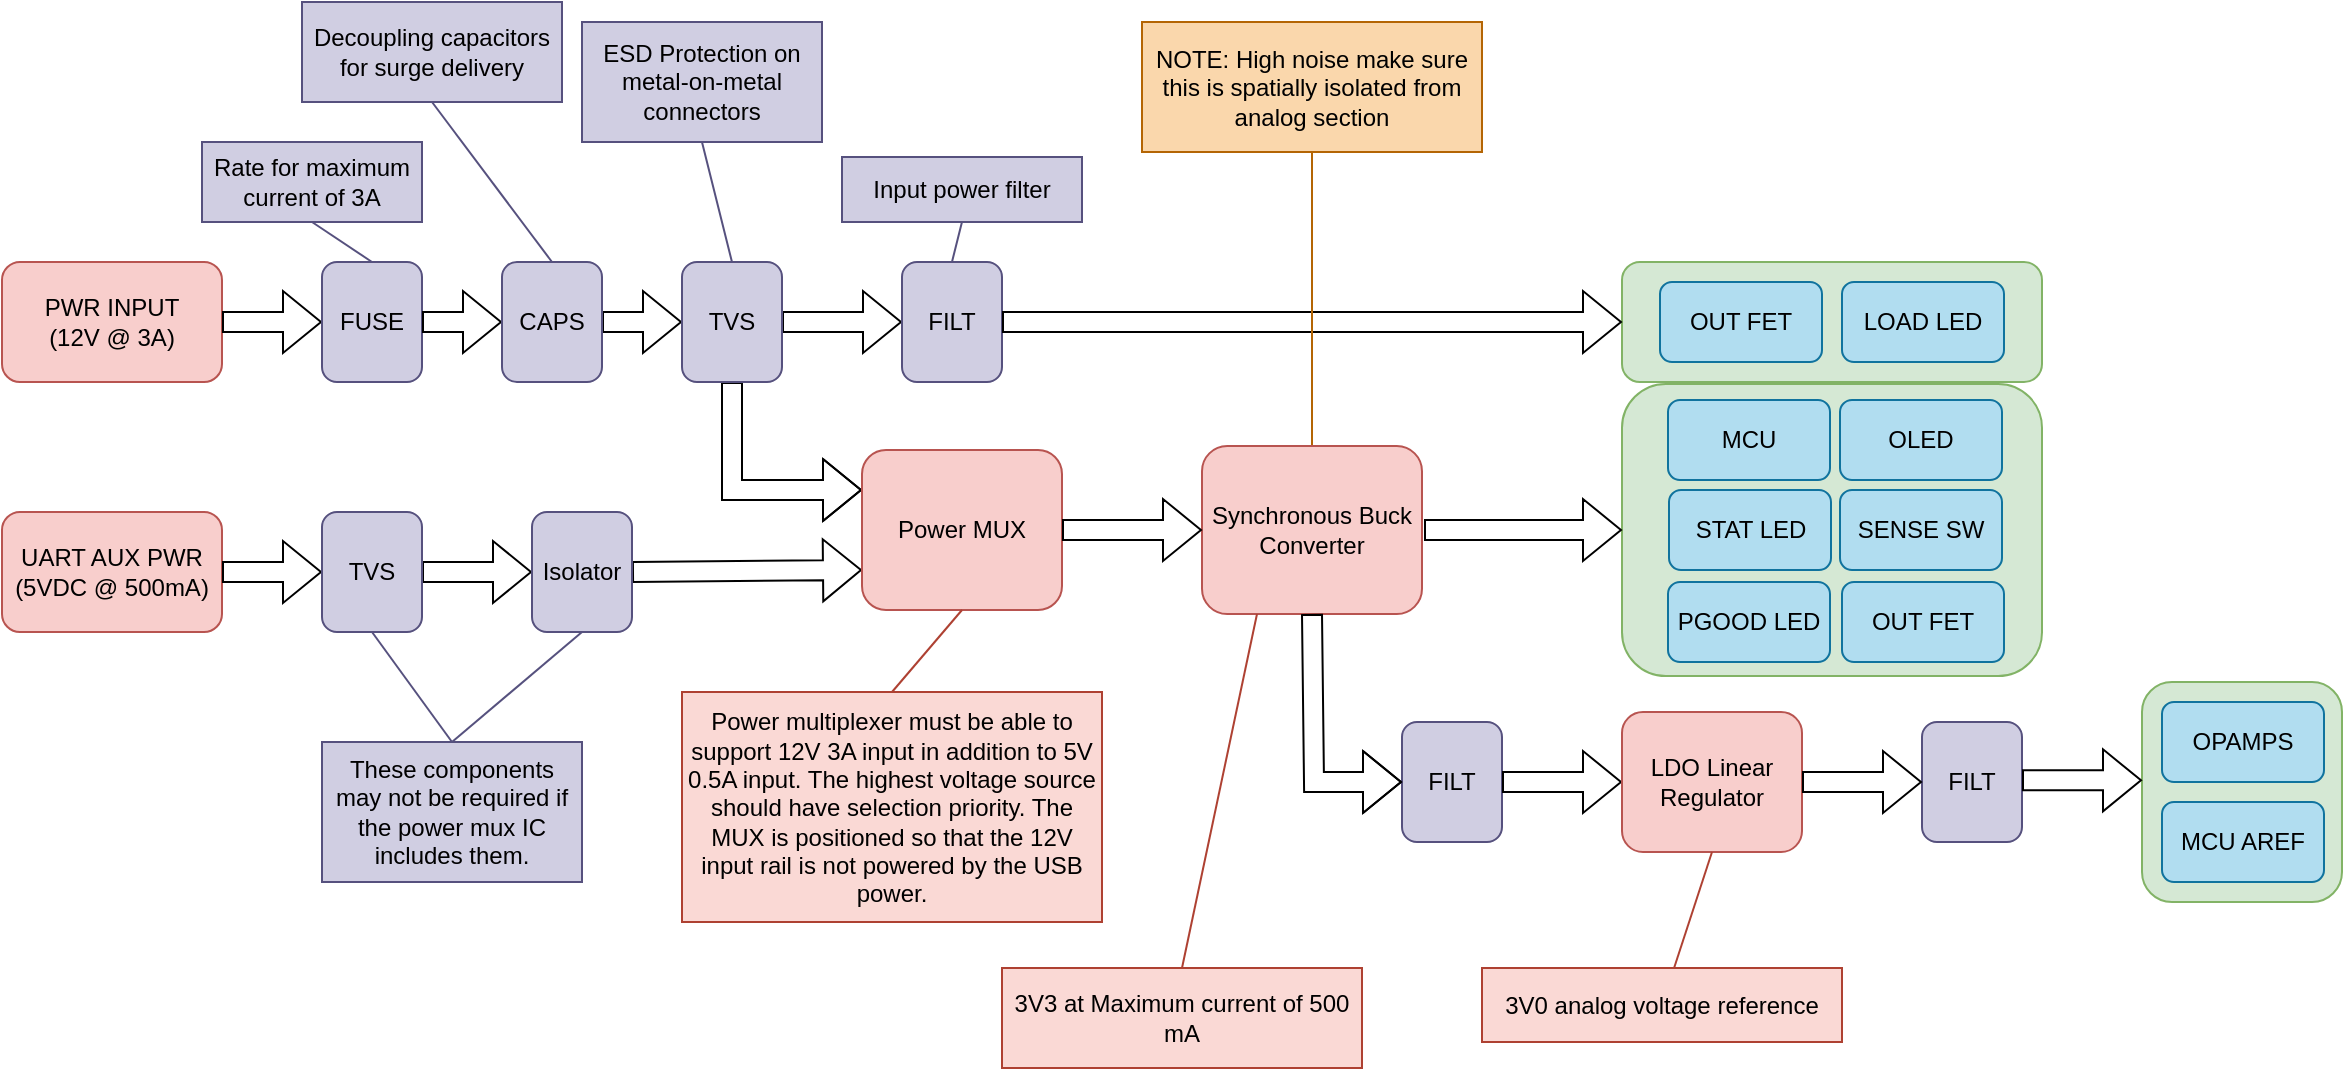 <mxfile version="21.6.3" type="github">
  <diagram name="Page-1" id="2cvKEyg1qjpxXtNKsSZw">
    <mxGraphModel dx="901" dy="556" grid="1" gridSize="10" guides="1" tooltips="1" connect="1" arrows="1" fold="1" page="1" pageScale="1" pageWidth="850" pageHeight="1100" math="0" shadow="0">
      <root>
        <mxCell id="0" />
        <mxCell id="1" parent="0" />
        <mxCell id="by1AhoUI2fDS6oZb-t9W-117" value="" style="rounded=1;whiteSpace=wrap;html=1;fillColor=#d5e8d4;strokeColor=#82b366;" vertex="1" parent="1">
          <mxGeometry x="1080" y="370" width="100" height="110" as="geometry" />
        </mxCell>
        <mxCell id="by1AhoUI2fDS6oZb-t9W-116" value="" style="rounded=1;whiteSpace=wrap;html=1;fillColor=#d5e8d4;strokeColor=#82b366;" vertex="1" parent="1">
          <mxGeometry x="820" y="221" width="210" height="146" as="geometry" />
        </mxCell>
        <mxCell id="by1AhoUI2fDS6oZb-t9W-115" value="" style="rounded=1;whiteSpace=wrap;html=1;fillColor=#d5e8d4;strokeColor=#82b366;" vertex="1" parent="1">
          <mxGeometry x="820" y="160" width="210" height="60" as="geometry" />
        </mxCell>
        <mxCell id="by1AhoUI2fDS6oZb-t9W-1" value="PWR INPUT&lt;br&gt;(12V @&amp;nbsp;3A)" style="rounded=1;whiteSpace=wrap;html=1;fillColor=#f8cecc;strokeColor=#b85450;" vertex="1" parent="1">
          <mxGeometry x="10" y="160" width="110" height="60" as="geometry" />
        </mxCell>
        <mxCell id="by1AhoUI2fDS6oZb-t9W-6" value="" style="shape=flexArrow;endArrow=classic;html=1;rounded=0;exitX=1;exitY=0.5;exitDx=0;exitDy=0;" edge="1" parent="1" source="by1AhoUI2fDS6oZb-t9W-60" target="by1AhoUI2fDS6oZb-t9W-21">
          <mxGeometry width="50" height="50" relative="1" as="geometry">
            <mxPoint x="230" y="190" as="sourcePoint" />
            <mxPoint x="340" y="190" as="targetPoint" />
          </mxGeometry>
        </mxCell>
        <mxCell id="by1AhoUI2fDS6oZb-t9W-14" value="" style="shape=flexArrow;endArrow=classic;html=1;rounded=0;entryX=0;entryY=0.5;entryDx=0;entryDy=0;exitX=1;exitY=0.5;exitDx=0;exitDy=0;" edge="1" parent="1" source="by1AhoUI2fDS6oZb-t9W-53">
          <mxGeometry width="50" height="50" relative="1" as="geometry">
            <mxPoint x="150" y="190" as="sourcePoint" />
            <mxPoint x="180" y="190" as="targetPoint" />
          </mxGeometry>
        </mxCell>
        <mxCell id="by1AhoUI2fDS6oZb-t9W-21" value="FILT" style="rounded=1;whiteSpace=wrap;html=1;fillColor=#d0cee2;strokeColor=#56517e;" vertex="1" parent="1">
          <mxGeometry x="460" y="160" width="50" height="60" as="geometry" />
        </mxCell>
        <mxCell id="by1AhoUI2fDS6oZb-t9W-23" value="" style="shape=flexArrow;endArrow=classic;html=1;rounded=0;entryX=0;entryY=0.25;entryDx=0;entryDy=0;exitX=0.5;exitY=1;exitDx=0;exitDy=0;" edge="1" parent="1" source="by1AhoUI2fDS6oZb-t9W-60" target="by1AhoUI2fDS6oZb-t9W-94">
          <mxGeometry width="50" height="50" relative="1" as="geometry">
            <mxPoint x="480" y="410" as="sourcePoint" />
            <mxPoint x="430" y="274" as="targetPoint" />
            <Array as="points">
              <mxPoint x="375" y="274" />
            </Array>
          </mxGeometry>
        </mxCell>
        <mxCell id="by1AhoUI2fDS6oZb-t9W-37" value="UART AUX PWR&lt;br&gt;(5VDC @ 500mA)" style="rounded=1;whiteSpace=wrap;html=1;fillColor=#f8cecc;strokeColor=#b85450;" vertex="1" parent="1">
          <mxGeometry x="10" y="285" width="110" height="60" as="geometry" />
        </mxCell>
        <mxCell id="by1AhoUI2fDS6oZb-t9W-38" value="" style="shape=flexArrow;endArrow=classic;html=1;rounded=0;entryX=0;entryY=0.75;entryDx=0;entryDy=0;exitX=1;exitY=0.5;exitDx=0;exitDy=0;" edge="1" parent="1" source="by1AhoUI2fDS6oZb-t9W-51" target="by1AhoUI2fDS6oZb-t9W-94">
          <mxGeometry width="50" height="50" relative="1" as="geometry">
            <mxPoint x="300" y="520" as="sourcePoint" />
            <mxPoint x="430" y="314" as="targetPoint" />
            <Array as="points" />
          </mxGeometry>
        </mxCell>
        <mxCell id="by1AhoUI2fDS6oZb-t9W-39" value="LOAD LED" style="rounded=1;whiteSpace=wrap;html=1;fillColor=#b1ddf0;strokeColor=#10739e;" vertex="1" parent="1">
          <mxGeometry x="930" y="170" width="81" height="40" as="geometry" />
        </mxCell>
        <mxCell id="by1AhoUI2fDS6oZb-t9W-52" value="" style="shape=flexArrow;endArrow=classic;html=1;rounded=0;entryX=0;entryY=0.5;entryDx=0;entryDy=0;exitX=1;exitY=0.5;exitDx=0;exitDy=0;" edge="1" parent="1" source="by1AhoUI2fDS6oZb-t9W-69" target="by1AhoUI2fDS6oZb-t9W-51">
          <mxGeometry width="50" height="50" relative="1" as="geometry">
            <mxPoint x="245" y="315" as="sourcePoint" />
            <mxPoint x="425" y="315" as="targetPoint" />
            <Array as="points" />
          </mxGeometry>
        </mxCell>
        <mxCell id="by1AhoUI2fDS6oZb-t9W-51" value="Isolator" style="rounded=1;whiteSpace=wrap;html=1;fillColor=#d0cee2;strokeColor=#56517e;" vertex="1" parent="1">
          <mxGeometry x="275" y="285" width="50" height="60" as="geometry" />
        </mxCell>
        <mxCell id="by1AhoUI2fDS6oZb-t9W-55" value="" style="shape=flexArrow;endArrow=classic;html=1;rounded=0;exitX=1;exitY=0.5;exitDx=0;exitDy=0;entryX=0;entryY=0.5;entryDx=0;entryDy=0;" edge="1" parent="1" source="by1AhoUI2fDS6oZb-t9W-21" target="by1AhoUI2fDS6oZb-t9W-115">
          <mxGeometry width="50" height="50" relative="1" as="geometry">
            <mxPoint x="350" y="190" as="sourcePoint" />
            <mxPoint x="620" y="190" as="targetPoint" />
          </mxGeometry>
        </mxCell>
        <mxCell id="by1AhoUI2fDS6oZb-t9W-56" value="NOTE: High noise make sure this is spatially isolated from analog section" style="text;html=1;strokeColor=#b46504;fillColor=#fad7ac;align=center;verticalAlign=middle;whiteSpace=wrap;rounded=0;" vertex="1" parent="1">
          <mxGeometry x="580" y="40" width="170" height="65" as="geometry" />
        </mxCell>
        <mxCell id="by1AhoUI2fDS6oZb-t9W-57" value="" style="endArrow=none;html=1;rounded=0;exitX=0.5;exitY=1;exitDx=0;exitDy=0;fillColor=#fad7ac;strokeColor=#b46504;" edge="1" parent="1" source="by1AhoUI2fDS6oZb-t9W-56" target="by1AhoUI2fDS6oZb-t9W-75">
          <mxGeometry width="50" height="50" relative="1" as="geometry">
            <mxPoint x="390" y="370" as="sourcePoint" />
            <mxPoint x="485" y="254" as="targetPoint" />
          </mxGeometry>
        </mxCell>
        <mxCell id="by1AhoUI2fDS6oZb-t9W-58" value="Rate for maximum current of 3A" style="text;html=1;strokeColor=#56517e;fillColor=#d0cee2;align=center;verticalAlign=middle;whiteSpace=wrap;rounded=0;" vertex="1" parent="1">
          <mxGeometry x="110" y="100" width="110" height="40" as="geometry" />
        </mxCell>
        <mxCell id="by1AhoUI2fDS6oZb-t9W-59" value="" style="endArrow=none;html=1;rounded=0;exitX=0.5;exitY=0;exitDx=0;exitDy=0;fillColor=#d0cee2;strokeColor=#56517e;entryX=0.5;entryY=1;entryDx=0;entryDy=0;" edge="1" parent="1" source="by1AhoUI2fDS6oZb-t9W-53" target="by1AhoUI2fDS6oZb-t9W-58">
          <mxGeometry width="50" height="50" relative="1" as="geometry">
            <mxPoint x="195" y="160" as="sourcePoint" />
            <mxPoint x="300" y="90" as="targetPoint" />
          </mxGeometry>
        </mxCell>
        <mxCell id="by1AhoUI2fDS6oZb-t9W-61" value="" style="shape=flexArrow;endArrow=classic;html=1;rounded=0;exitX=1;exitY=0.5;exitDx=0;exitDy=0;" edge="1" parent="1" source="by1AhoUI2fDS6oZb-t9W-109" target="by1AhoUI2fDS6oZb-t9W-60">
          <mxGeometry width="50" height="50" relative="1" as="geometry">
            <mxPoint x="230" y="190" as="sourcePoint" />
            <mxPoint x="350" y="190" as="targetPoint" />
          </mxGeometry>
        </mxCell>
        <mxCell id="by1AhoUI2fDS6oZb-t9W-60" value="TVS" style="rounded=1;whiteSpace=wrap;html=1;fillColor=#d0cee2;strokeColor=#56517e;" vertex="1" parent="1">
          <mxGeometry x="350" y="160" width="50" height="60" as="geometry" />
        </mxCell>
        <mxCell id="by1AhoUI2fDS6oZb-t9W-62" value="" style="shape=flexArrow;endArrow=classic;html=1;rounded=0;entryX=0;entryY=0.5;entryDx=0;entryDy=0;exitX=1;exitY=0.5;exitDx=0;exitDy=0;" edge="1" parent="1" source="by1AhoUI2fDS6oZb-t9W-1" target="by1AhoUI2fDS6oZb-t9W-53">
          <mxGeometry width="50" height="50" relative="1" as="geometry">
            <mxPoint x="120" y="190" as="sourcePoint" />
            <mxPoint x="180" y="190" as="targetPoint" />
          </mxGeometry>
        </mxCell>
        <mxCell id="by1AhoUI2fDS6oZb-t9W-53" value="FUSE" style="rounded=1;whiteSpace=wrap;html=1;fillColor=#d0cee2;strokeColor=#56517e;" vertex="1" parent="1">
          <mxGeometry x="170" y="160" width="50" height="60" as="geometry" />
        </mxCell>
        <mxCell id="by1AhoUI2fDS6oZb-t9W-67" value="ESD Protection on metal-on-metal connectors" style="text;html=1;strokeColor=#56517e;fillColor=#d0cee2;align=center;verticalAlign=middle;whiteSpace=wrap;rounded=0;" vertex="1" parent="1">
          <mxGeometry x="300" y="40" width="120" height="60" as="geometry" />
        </mxCell>
        <mxCell id="by1AhoUI2fDS6oZb-t9W-68" value="" style="endArrow=none;html=1;rounded=0;exitX=0.5;exitY=0;exitDx=0;exitDy=0;fillColor=#d0cee2;strokeColor=#56517e;entryX=0.5;entryY=1;entryDx=0;entryDy=0;" edge="1" parent="1" target="by1AhoUI2fDS6oZb-t9W-67" source="by1AhoUI2fDS6oZb-t9W-60">
          <mxGeometry width="50" height="50" relative="1" as="geometry">
            <mxPoint x="325" y="160" as="sourcePoint" />
            <mxPoint x="430" y="90" as="targetPoint" />
          </mxGeometry>
        </mxCell>
        <mxCell id="by1AhoUI2fDS6oZb-t9W-70" value="" style="shape=flexArrow;endArrow=classic;html=1;rounded=0;entryX=0;entryY=0.5;entryDx=0;entryDy=0;exitX=1;exitY=0.5;exitDx=0;exitDy=0;" edge="1" parent="1" source="by1AhoUI2fDS6oZb-t9W-37" target="by1AhoUI2fDS6oZb-t9W-69">
          <mxGeometry width="50" height="50" relative="1" as="geometry">
            <mxPoint x="155" y="315" as="sourcePoint" />
            <mxPoint x="275" y="315" as="targetPoint" />
            <Array as="points" />
          </mxGeometry>
        </mxCell>
        <mxCell id="by1AhoUI2fDS6oZb-t9W-69" value="TVS" style="rounded=1;whiteSpace=wrap;html=1;fillColor=#d0cee2;strokeColor=#56517e;" vertex="1" parent="1">
          <mxGeometry x="170" y="285" width="50" height="60" as="geometry" />
        </mxCell>
        <mxCell id="by1AhoUI2fDS6oZb-t9W-71" value="These components may not be required if the power mux IC includes them." style="text;html=1;strokeColor=#56517e;fillColor=#d0cee2;align=center;verticalAlign=middle;whiteSpace=wrap;rounded=0;" vertex="1" parent="1">
          <mxGeometry x="170" y="400" width="130" height="70" as="geometry" />
        </mxCell>
        <mxCell id="by1AhoUI2fDS6oZb-t9W-73" value="" style="endArrow=none;html=1;rounded=0;exitX=0.5;exitY=1;exitDx=0;exitDy=0;fillColor=#d0cee2;strokeColor=#56517e;entryX=0.5;entryY=0;entryDx=0;entryDy=0;" edge="1" parent="1" source="by1AhoUI2fDS6oZb-t9W-51" target="by1AhoUI2fDS6oZb-t9W-71">
          <mxGeometry width="50" height="50" relative="1" as="geometry">
            <mxPoint x="235" y="525" as="sourcePoint" />
            <mxPoint x="215" y="465" as="targetPoint" />
          </mxGeometry>
        </mxCell>
        <mxCell id="by1AhoUI2fDS6oZb-t9W-74" value="" style="endArrow=none;html=1;rounded=0;exitX=0.5;exitY=1;exitDx=0;exitDy=0;fillColor=#d0cee2;strokeColor=#56517e;entryX=0.5;entryY=0;entryDx=0;entryDy=0;" edge="1" parent="1" source="by1AhoUI2fDS6oZb-t9W-69" target="by1AhoUI2fDS6oZb-t9W-71">
          <mxGeometry width="50" height="50" relative="1" as="geometry">
            <mxPoint x="310" y="355" as="sourcePoint" />
            <mxPoint x="225" y="435" as="targetPoint" />
          </mxGeometry>
        </mxCell>
        <mxCell id="by1AhoUI2fDS6oZb-t9W-75" value="Synchronous Buck Converter" style="rounded=1;whiteSpace=wrap;html=1;fillColor=#f8cecc;strokeColor=#b85450;" vertex="1" parent="1">
          <mxGeometry x="610" y="252" width="110" height="84" as="geometry" />
        </mxCell>
        <mxCell id="by1AhoUI2fDS6oZb-t9W-77" value="FILT" style="rounded=1;whiteSpace=wrap;html=1;fillColor=#d0cee2;strokeColor=#56517e;" vertex="1" parent="1">
          <mxGeometry x="710" y="390" width="50" height="60" as="geometry" />
        </mxCell>
        <mxCell id="by1AhoUI2fDS6oZb-t9W-78" value="" style="shape=flexArrow;endArrow=classic;html=1;rounded=0;exitX=0.5;exitY=1;exitDx=0;exitDy=0;entryX=0;entryY=0.5;entryDx=0;entryDy=0;" edge="1" parent="1" source="by1AhoUI2fDS6oZb-t9W-75" target="by1AhoUI2fDS6oZb-t9W-77">
          <mxGeometry width="50" height="50" relative="1" as="geometry">
            <mxPoint x="589" y="460" as="sourcePoint" />
            <mxPoint x="639" y="410" as="targetPoint" />
            <Array as="points">
              <mxPoint x="666" y="420" />
            </Array>
          </mxGeometry>
        </mxCell>
        <mxCell id="by1AhoUI2fDS6oZb-t9W-79" value="" style="shape=flexArrow;endArrow=classic;html=1;rounded=0;exitX=1;exitY=0.5;exitDx=0;exitDy=0;" edge="1" parent="1" source="by1AhoUI2fDS6oZb-t9W-77" target="by1AhoUI2fDS6oZb-t9W-98">
          <mxGeometry width="50" height="50" relative="1" as="geometry">
            <mxPoint x="709" y="530" as="sourcePoint" />
            <mxPoint x="820" y="420" as="targetPoint" />
          </mxGeometry>
        </mxCell>
        <mxCell id="by1AhoUI2fDS6oZb-t9W-80" value="" style="shape=flexArrow;endArrow=classic;html=1;rounded=0;" edge="1" parent="1" target="by1AhoUI2fDS6oZb-t9W-116">
          <mxGeometry width="50" height="50" relative="1" as="geometry">
            <mxPoint x="721" y="294" as="sourcePoint" />
            <mxPoint x="819" y="294" as="targetPoint" />
          </mxGeometry>
        </mxCell>
        <mxCell id="by1AhoUI2fDS6oZb-t9W-85" value="MCU" style="rounded=1;whiteSpace=wrap;html=1;fillColor=#b1ddf0;strokeColor=#10739e;" vertex="1" parent="1">
          <mxGeometry x="843" y="229" width="81" height="40" as="geometry" />
        </mxCell>
        <mxCell id="by1AhoUI2fDS6oZb-t9W-86" value="STAT LED" style="rounded=1;whiteSpace=wrap;html=1;fillColor=#b1ddf0;strokeColor=#10739e;" vertex="1" parent="1">
          <mxGeometry x="843.5" y="274" width="81" height="40" as="geometry" />
        </mxCell>
        <mxCell id="by1AhoUI2fDS6oZb-t9W-87" value="OPAMPS" style="rounded=1;whiteSpace=wrap;html=1;fillColor=#b1ddf0;strokeColor=#10739e;" vertex="1" parent="1">
          <mxGeometry x="1090" y="380" width="81" height="40" as="geometry" />
        </mxCell>
        <mxCell id="by1AhoUI2fDS6oZb-t9W-88" value="MCU AREF" style="rounded=1;whiteSpace=wrap;html=1;fillColor=#b1ddf0;strokeColor=#10739e;" vertex="1" parent="1">
          <mxGeometry x="1090" y="430" width="81" height="40" as="geometry" />
        </mxCell>
        <mxCell id="by1AhoUI2fDS6oZb-t9W-89" value="PGOOD LED" style="rounded=1;whiteSpace=wrap;html=1;fillColor=#b1ddf0;strokeColor=#10739e;" vertex="1" parent="1">
          <mxGeometry x="843" y="320" width="81" height="40" as="geometry" />
        </mxCell>
        <mxCell id="by1AhoUI2fDS6oZb-t9W-90" value="OLED" style="rounded=1;whiteSpace=wrap;html=1;fillColor=#b1ddf0;strokeColor=#10739e;" vertex="1" parent="1">
          <mxGeometry x="929" y="229" width="81" height="40" as="geometry" />
        </mxCell>
        <mxCell id="by1AhoUI2fDS6oZb-t9W-91" value="SENSE SW" style="rounded=1;whiteSpace=wrap;html=1;fillColor=#b1ddf0;strokeColor=#10739e;" vertex="1" parent="1">
          <mxGeometry x="929" y="274" width="81" height="40" as="geometry" />
        </mxCell>
        <mxCell id="by1AhoUI2fDS6oZb-t9W-92" value="OUT FET" style="rounded=1;whiteSpace=wrap;html=1;fillColor=#b1ddf0;strokeColor=#10739e;" vertex="1" parent="1">
          <mxGeometry x="839" y="170" width="81" height="40" as="geometry" />
        </mxCell>
        <mxCell id="by1AhoUI2fDS6oZb-t9W-94" value="Power MUX" style="rounded=1;whiteSpace=wrap;html=1;fillColor=#f8cecc;strokeColor=#b85450;" vertex="1" parent="1">
          <mxGeometry x="440" y="254" width="100" height="80" as="geometry" />
        </mxCell>
        <mxCell id="by1AhoUI2fDS6oZb-t9W-95" value="" style="shape=flexArrow;endArrow=classic;html=1;rounded=0;entryX=0;entryY=0.5;entryDx=0;entryDy=0;exitX=1;exitY=0.5;exitDx=0;exitDy=0;" edge="1" parent="1" source="by1AhoUI2fDS6oZb-t9W-94" target="by1AhoUI2fDS6oZb-t9W-75">
          <mxGeometry width="50" height="50" relative="1" as="geometry">
            <mxPoint x="410" y="408" as="sourcePoint" />
            <mxPoint x="515" y="407" as="targetPoint" />
            <Array as="points" />
          </mxGeometry>
        </mxCell>
        <mxCell id="by1AhoUI2fDS6oZb-t9W-96" value="Power multiplexer must be able to support 12V 3A input in addition to 5V 0.5A input. The highest voltage source should have selection priority. The MUX is positioned so that the 12V input rail is not powered by the USB power." style="text;html=1;strokeColor=#ae4132;fillColor=#fad9d5;align=center;verticalAlign=middle;whiteSpace=wrap;rounded=0;" vertex="1" parent="1">
          <mxGeometry x="350" y="375" width="210" height="115" as="geometry" />
        </mxCell>
        <mxCell id="by1AhoUI2fDS6oZb-t9W-97" value="" style="endArrow=none;html=1;rounded=0;exitX=0.5;exitY=1;exitDx=0;exitDy=0;fillColor=#fad9d5;strokeColor=#ae4132;entryX=0.5;entryY=0;entryDx=0;entryDy=0;" edge="1" parent="1" source="by1AhoUI2fDS6oZb-t9W-94" target="by1AhoUI2fDS6oZb-t9W-96">
          <mxGeometry width="50" height="50" relative="1" as="geometry">
            <mxPoint x="425" y="370" as="sourcePoint" />
            <mxPoint x="517" y="499" as="targetPoint" />
          </mxGeometry>
        </mxCell>
        <mxCell id="by1AhoUI2fDS6oZb-t9W-98" value="LDO Linear Regulator" style="rounded=1;whiteSpace=wrap;html=1;fillColor=#f8cecc;strokeColor=#b85450;" vertex="1" parent="1">
          <mxGeometry x="820" y="385" width="90" height="70" as="geometry" />
        </mxCell>
        <mxCell id="by1AhoUI2fDS6oZb-t9W-99" value="3V3 at Maximum current of 500 mA" style="text;html=1;strokeColor=#ae4132;fillColor=#fad9d5;align=center;verticalAlign=middle;whiteSpace=wrap;rounded=0;" vertex="1" parent="1">
          <mxGeometry x="510" y="513" width="180" height="50" as="geometry" />
        </mxCell>
        <mxCell id="by1AhoUI2fDS6oZb-t9W-100" value="" style="endArrow=none;html=1;rounded=0;exitX=0.5;exitY=0;exitDx=0;exitDy=0;fillColor=#fad9d5;strokeColor=#ae4132;entryX=0.25;entryY=1;entryDx=0;entryDy=0;" edge="1" parent="1" source="by1AhoUI2fDS6oZb-t9W-99" target="by1AhoUI2fDS6oZb-t9W-75">
          <mxGeometry width="50" height="50" relative="1" as="geometry">
            <mxPoint x="555" y="135" as="sourcePoint" />
            <mxPoint x="647" y="264" as="targetPoint" />
          </mxGeometry>
        </mxCell>
        <mxCell id="by1AhoUI2fDS6oZb-t9W-101" value="FILT" style="rounded=1;whiteSpace=wrap;html=1;fillColor=#d0cee2;strokeColor=#56517e;" vertex="1" parent="1">
          <mxGeometry x="970" y="390" width="50" height="60" as="geometry" />
        </mxCell>
        <mxCell id="by1AhoUI2fDS6oZb-t9W-102" value="3V0 analog voltage reference" style="text;html=1;strokeColor=#ae4132;fillColor=#fad9d5;align=center;verticalAlign=middle;whiteSpace=wrap;rounded=0;" vertex="1" parent="1">
          <mxGeometry x="750" y="513" width="180" height="37" as="geometry" />
        </mxCell>
        <mxCell id="by1AhoUI2fDS6oZb-t9W-103" value="" style="endArrow=none;html=1;rounded=0;exitX=0.5;exitY=1;exitDx=0;exitDy=0;fillColor=#fad9d5;strokeColor=#ae4132;" edge="1" parent="1" target="by1AhoUI2fDS6oZb-t9W-102">
          <mxGeometry width="50" height="50" relative="1" as="geometry">
            <mxPoint x="865" y="455" as="sourcePoint" />
            <mxPoint x="860" y="536" as="targetPoint" />
          </mxGeometry>
        </mxCell>
        <mxCell id="by1AhoUI2fDS6oZb-t9W-104" value="" style="shape=flexArrow;endArrow=classic;html=1;rounded=0;exitX=1;exitY=0.5;exitDx=0;exitDy=0;entryX=0;entryY=0.5;entryDx=0;entryDy=0;" edge="1" parent="1" source="by1AhoUI2fDS6oZb-t9W-98" target="by1AhoUI2fDS6oZb-t9W-101">
          <mxGeometry width="50" height="50" relative="1" as="geometry">
            <mxPoint x="924" y="449.17" as="sourcePoint" />
            <mxPoint x="984" y="449.17" as="targetPoint" />
          </mxGeometry>
        </mxCell>
        <mxCell id="by1AhoUI2fDS6oZb-t9W-105" value="" style="shape=flexArrow;endArrow=classic;html=1;rounded=0;exitX=1;exitY=0.5;exitDx=0;exitDy=0;entryX=0;entryY=0.5;entryDx=0;entryDy=0;" edge="1" parent="1">
          <mxGeometry width="50" height="50" relative="1" as="geometry">
            <mxPoint x="1020" y="419.17" as="sourcePoint" />
            <mxPoint x="1080" y="419.17" as="targetPoint" />
          </mxGeometry>
        </mxCell>
        <mxCell id="by1AhoUI2fDS6oZb-t9W-107" value="Input power filter" style="text;html=1;strokeColor=#56517e;fillColor=#d0cee2;align=center;verticalAlign=middle;whiteSpace=wrap;rounded=0;" vertex="1" parent="1">
          <mxGeometry x="430" y="107.5" width="120" height="32.5" as="geometry" />
        </mxCell>
        <mxCell id="by1AhoUI2fDS6oZb-t9W-108" value="" style="endArrow=none;html=1;rounded=0;exitX=0.5;exitY=0;exitDx=0;exitDy=0;fillColor=#d0cee2;strokeColor=#56517e;entryX=0.5;entryY=1;entryDx=0;entryDy=0;" edge="1" parent="1" target="by1AhoUI2fDS6oZb-t9W-107" source="by1AhoUI2fDS6oZb-t9W-21">
          <mxGeometry width="50" height="50" relative="1" as="geometry">
            <mxPoint x="515" y="187.5" as="sourcePoint" />
            <mxPoint x="600" y="90" as="targetPoint" />
          </mxGeometry>
        </mxCell>
        <mxCell id="by1AhoUI2fDS6oZb-t9W-110" value="" style="shape=flexArrow;endArrow=classic;html=1;rounded=0;exitX=1;exitY=0.5;exitDx=0;exitDy=0;" edge="1" parent="1" source="by1AhoUI2fDS6oZb-t9W-53" target="by1AhoUI2fDS6oZb-t9W-109">
          <mxGeometry width="50" height="50" relative="1" as="geometry">
            <mxPoint x="220" y="190" as="sourcePoint" />
            <mxPoint x="320" y="190" as="targetPoint" />
          </mxGeometry>
        </mxCell>
        <mxCell id="by1AhoUI2fDS6oZb-t9W-109" value="CAPS" style="rounded=1;whiteSpace=wrap;html=1;fillColor=#d0cee2;strokeColor=#56517e;" vertex="1" parent="1">
          <mxGeometry x="260" y="160" width="50" height="60" as="geometry" />
        </mxCell>
        <mxCell id="by1AhoUI2fDS6oZb-t9W-112" value="Decoupling capacitors for surge delivery" style="text;html=1;strokeColor=#56517e;fillColor=#d0cee2;align=center;verticalAlign=middle;whiteSpace=wrap;rounded=0;" vertex="1" parent="1">
          <mxGeometry x="160" y="30" width="130" height="50" as="geometry" />
        </mxCell>
        <mxCell id="by1AhoUI2fDS6oZb-t9W-113" value="" style="endArrow=none;html=1;rounded=0;exitX=0.5;exitY=0;exitDx=0;exitDy=0;fillColor=#d0cee2;strokeColor=#56517e;entryX=0.5;entryY=1;entryDx=0;entryDy=0;" edge="1" parent="1" source="by1AhoUI2fDS6oZb-t9W-109" target="by1AhoUI2fDS6oZb-t9W-112">
          <mxGeometry width="50" height="50" relative="1" as="geometry">
            <mxPoint x="205" y="170" as="sourcePoint" />
            <mxPoint x="115" y="110" as="targetPoint" />
          </mxGeometry>
        </mxCell>
        <mxCell id="by1AhoUI2fDS6oZb-t9W-114" value="OUT FET" style="rounded=1;whiteSpace=wrap;html=1;fillColor=#b1ddf0;strokeColor=#10739e;" vertex="1" parent="1">
          <mxGeometry x="930" y="320" width="81" height="40" as="geometry" />
        </mxCell>
      </root>
    </mxGraphModel>
  </diagram>
</mxfile>
